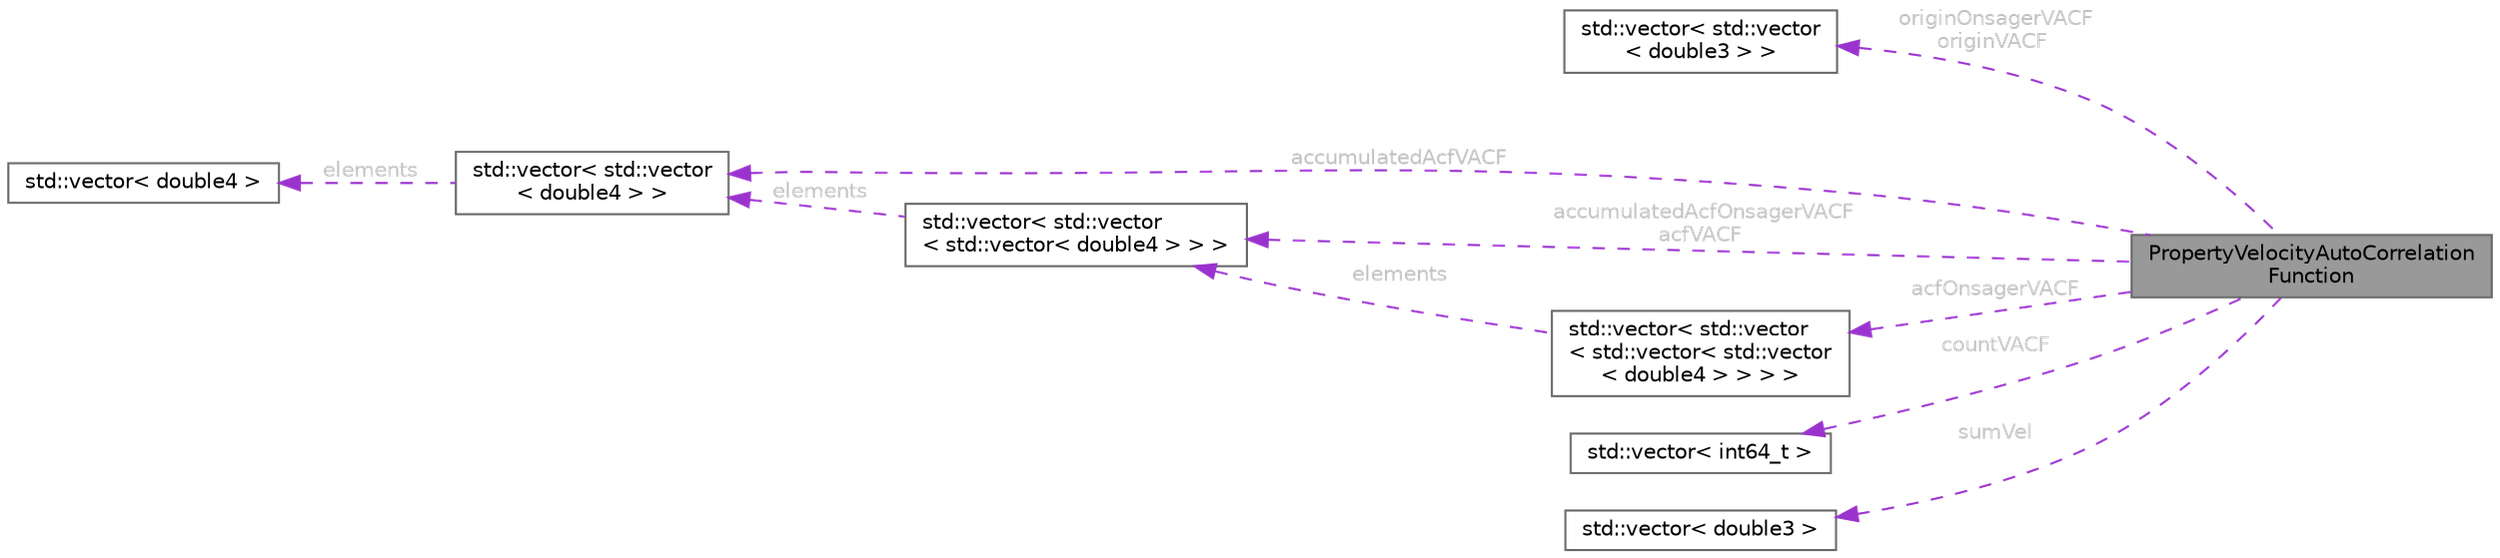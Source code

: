 digraph "PropertyVelocityAutoCorrelationFunction"
{
 // LATEX_PDF_SIZE
  bgcolor="transparent";
  edge [fontname=Helvetica,fontsize=10,labelfontname=Helvetica,labelfontsize=10];
  node [fontname=Helvetica,fontsize=10,shape=box,height=0.2,width=0.4];
  rankdir="LR";
  Node1 [id="Node000001",label="PropertyVelocityAutoCorrelation\lFunction",height=0.2,width=0.4,color="gray40", fillcolor="grey60", style="filled", fontcolor="black",tooltip=" "];
  Node2 -> Node1 [id="edge1_Node000001_Node000002",dir="back",color="darkorchid3",style="dashed",tooltip=" ",label=" originOnsagerVACF\noriginVACF",fontcolor="grey" ];
  Node2 [id="Node000002",label="std::vector\< std::vector\l\< double3 \> \>",height=0.2,width=0.4,color="gray40", fillcolor="white", style="filled",tooltip=" "];
  Node3 -> Node1 [id="edge2_Node000001_Node000003",dir="back",color="darkorchid3",style="dashed",tooltip=" ",label=" accumulatedAcfOnsagerVACF\nacfVACF",fontcolor="grey" ];
  Node3 [id="Node000003",label="std::vector\< std::vector\l\< std::vector\< double4 \> \> \>",height=0.2,width=0.4,color="gray40", fillcolor="white", style="filled",tooltip=" "];
  Node4 -> Node3 [id="edge3_Node000003_Node000004",dir="back",color="darkorchid3",style="dashed",tooltip=" ",label=" elements",fontcolor="grey" ];
  Node4 [id="Node000004",label="std::vector\< std::vector\l\< double4 \> \>",height=0.2,width=0.4,color="gray40", fillcolor="white", style="filled",tooltip=" "];
  Node5 -> Node4 [id="edge4_Node000004_Node000005",dir="back",color="darkorchid3",style="dashed",tooltip=" ",label=" elements",fontcolor="grey" ];
  Node5 [id="Node000005",label="std::vector\< double4 \>",height=0.2,width=0.4,color="gray40", fillcolor="white", style="filled",tooltip=" "];
  Node6 -> Node1 [id="edge5_Node000001_Node000006",dir="back",color="darkorchid3",style="dashed",tooltip=" ",label=" acfOnsagerVACF",fontcolor="grey" ];
  Node6 [id="Node000006",label="std::vector\< std::vector\l\< std::vector\< std::vector\l\< double4 \> \> \> \>",height=0.2,width=0.4,color="gray40", fillcolor="white", style="filled",tooltip=" "];
  Node3 -> Node6 [id="edge6_Node000006_Node000003",dir="back",color="darkorchid3",style="dashed",tooltip=" ",label=" elements",fontcolor="grey" ];
  Node4 -> Node1 [id="edge7_Node000001_Node000004",dir="back",color="darkorchid3",style="dashed",tooltip=" ",label=" accumulatedAcfVACF",fontcolor="grey" ];
  Node7 -> Node1 [id="edge8_Node000001_Node000007",dir="back",color="darkorchid3",style="dashed",tooltip=" ",label=" countVACF",fontcolor="grey" ];
  Node7 [id="Node000007",label="std::vector\< int64_t \>",height=0.2,width=0.4,color="gray40", fillcolor="white", style="filled",tooltip=" "];
  Node8 -> Node1 [id="edge9_Node000001_Node000008",dir="back",color="darkorchid3",style="dashed",tooltip=" ",label=" sumVel",fontcolor="grey" ];
  Node8 [id="Node000008",label="std::vector\< double3 \>",height=0.2,width=0.4,color="gray40", fillcolor="white", style="filled",tooltip=" "];
}
